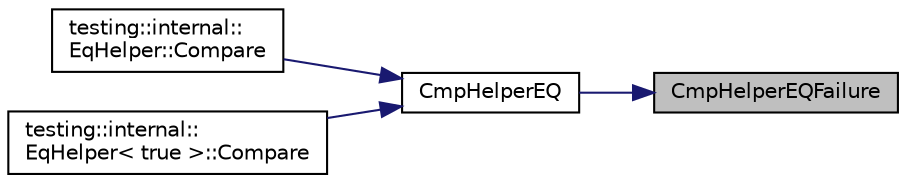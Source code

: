 digraph "CmpHelperEQFailure"
{
 // INTERACTIVE_SVG=YES
 // LATEX_PDF_SIZE
  bgcolor="transparent";
  edge [fontname="Helvetica",fontsize="10",labelfontname="Helvetica",labelfontsize="10"];
  node [fontname="Helvetica",fontsize="10",shape=record];
  rankdir="RL";
  Node1 [label="CmpHelperEQFailure",height=0.2,width=0.4,color="black", fillcolor="grey75", style="filled", fontcolor="black",tooltip=" "];
  Node1 -> Node2 [dir="back",color="midnightblue",fontsize="10",style="solid",fontname="Helvetica"];
  Node2 [label="CmpHelperEQ",height=0.2,width=0.4,color="black",URL="$d0/da7/namespacetesting_1_1internal_a4638c74d9b32e971f9b321af6fafc2f1.html#a4638c74d9b32e971f9b321af6fafc2f1",tooltip=" "];
  Node2 -> Node3 [dir="back",color="midnightblue",fontsize="10",style="solid",fontname="Helvetica"];
  Node3 [label="testing::internal::\lEqHelper::Compare",height=0.2,width=0.4,color="black",URL="$d1/d85/classtesting_1_1internal_1_1EqHelper_aadb9e81165711a2583f885a937d8bdf1.html#aadb9e81165711a2583f885a937d8bdf1",tooltip=" "];
  Node2 -> Node4 [dir="back",color="midnightblue",fontsize="10",style="solid",fontname="Helvetica"];
  Node4 [label="testing::internal::\lEqHelper\< true \>::Compare",height=0.2,width=0.4,color="black",URL="$dd/df9/classtesting_1_1internal_1_1EqHelper_3_01true_01_4_afba0180482bf5eea37970e15625a9888.html#afba0180482bf5eea37970e15625a9888",tooltip=" "];
}
